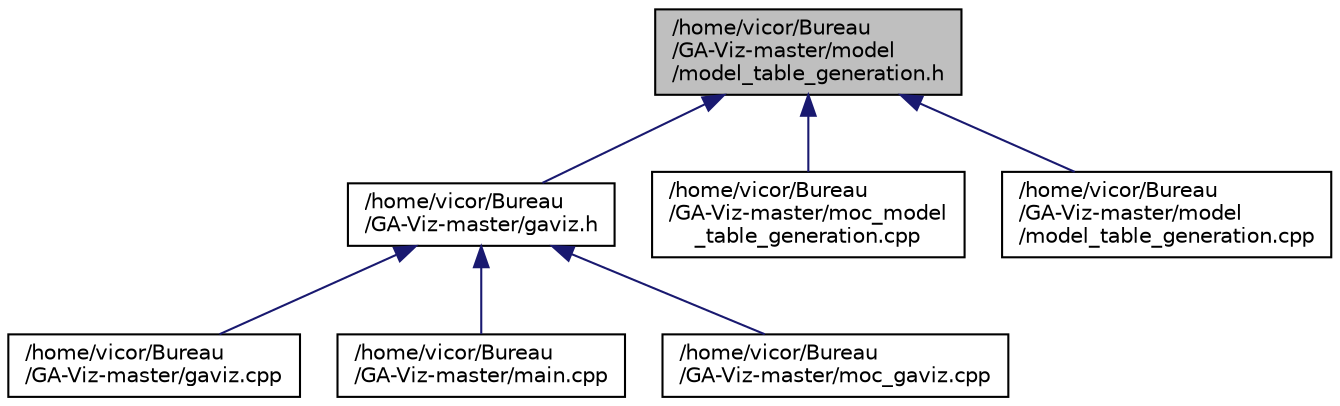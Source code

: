 digraph "/home/vicor/Bureau/GA-Viz-master/model/model_table_generation.h"
{
  edge [fontname="Helvetica",fontsize="10",labelfontname="Helvetica",labelfontsize="10"];
  node [fontname="Helvetica",fontsize="10",shape=record];
  Node11 [label="/home/vicor/Bureau\l/GA-Viz-master/model\l/model_table_generation.h",height=0.2,width=0.4,color="black", fillcolor="grey75", style="filled", fontcolor="black"];
  Node11 -> Node12 [dir="back",color="midnightblue",fontsize="10",style="solid"];
  Node12 [label="/home/vicor/Bureau\l/GA-Viz-master/gaviz.h",height=0.2,width=0.4,color="black", fillcolor="white", style="filled",URL="$gaviz_8h.html"];
  Node12 -> Node13 [dir="back",color="midnightblue",fontsize="10",style="solid"];
  Node13 [label="/home/vicor/Bureau\l/GA-Viz-master/gaviz.cpp",height=0.2,width=0.4,color="black", fillcolor="white", style="filled",URL="$gaviz_8cpp.html"];
  Node12 -> Node14 [dir="back",color="midnightblue",fontsize="10",style="solid"];
  Node14 [label="/home/vicor/Bureau\l/GA-Viz-master/main.cpp",height=0.2,width=0.4,color="black", fillcolor="white", style="filled",URL="$main_8cpp.html"];
  Node12 -> Node15 [dir="back",color="midnightblue",fontsize="10",style="solid"];
  Node15 [label="/home/vicor/Bureau\l/GA-Viz-master/moc_gaviz.cpp",height=0.2,width=0.4,color="black", fillcolor="white", style="filled",URL="$moc__gaviz_8cpp.html"];
  Node11 -> Node16 [dir="back",color="midnightblue",fontsize="10",style="solid"];
  Node16 [label="/home/vicor/Bureau\l/GA-Viz-master/moc_model\l_table_generation.cpp",height=0.2,width=0.4,color="black", fillcolor="white", style="filled",URL="$moc__model__table__generation_8cpp.html"];
  Node11 -> Node17 [dir="back",color="midnightblue",fontsize="10",style="solid"];
  Node17 [label="/home/vicor/Bureau\l/GA-Viz-master/model\l/model_table_generation.cpp",height=0.2,width=0.4,color="black", fillcolor="white", style="filled",URL="$model__table__generation_8cpp.html"];
}
